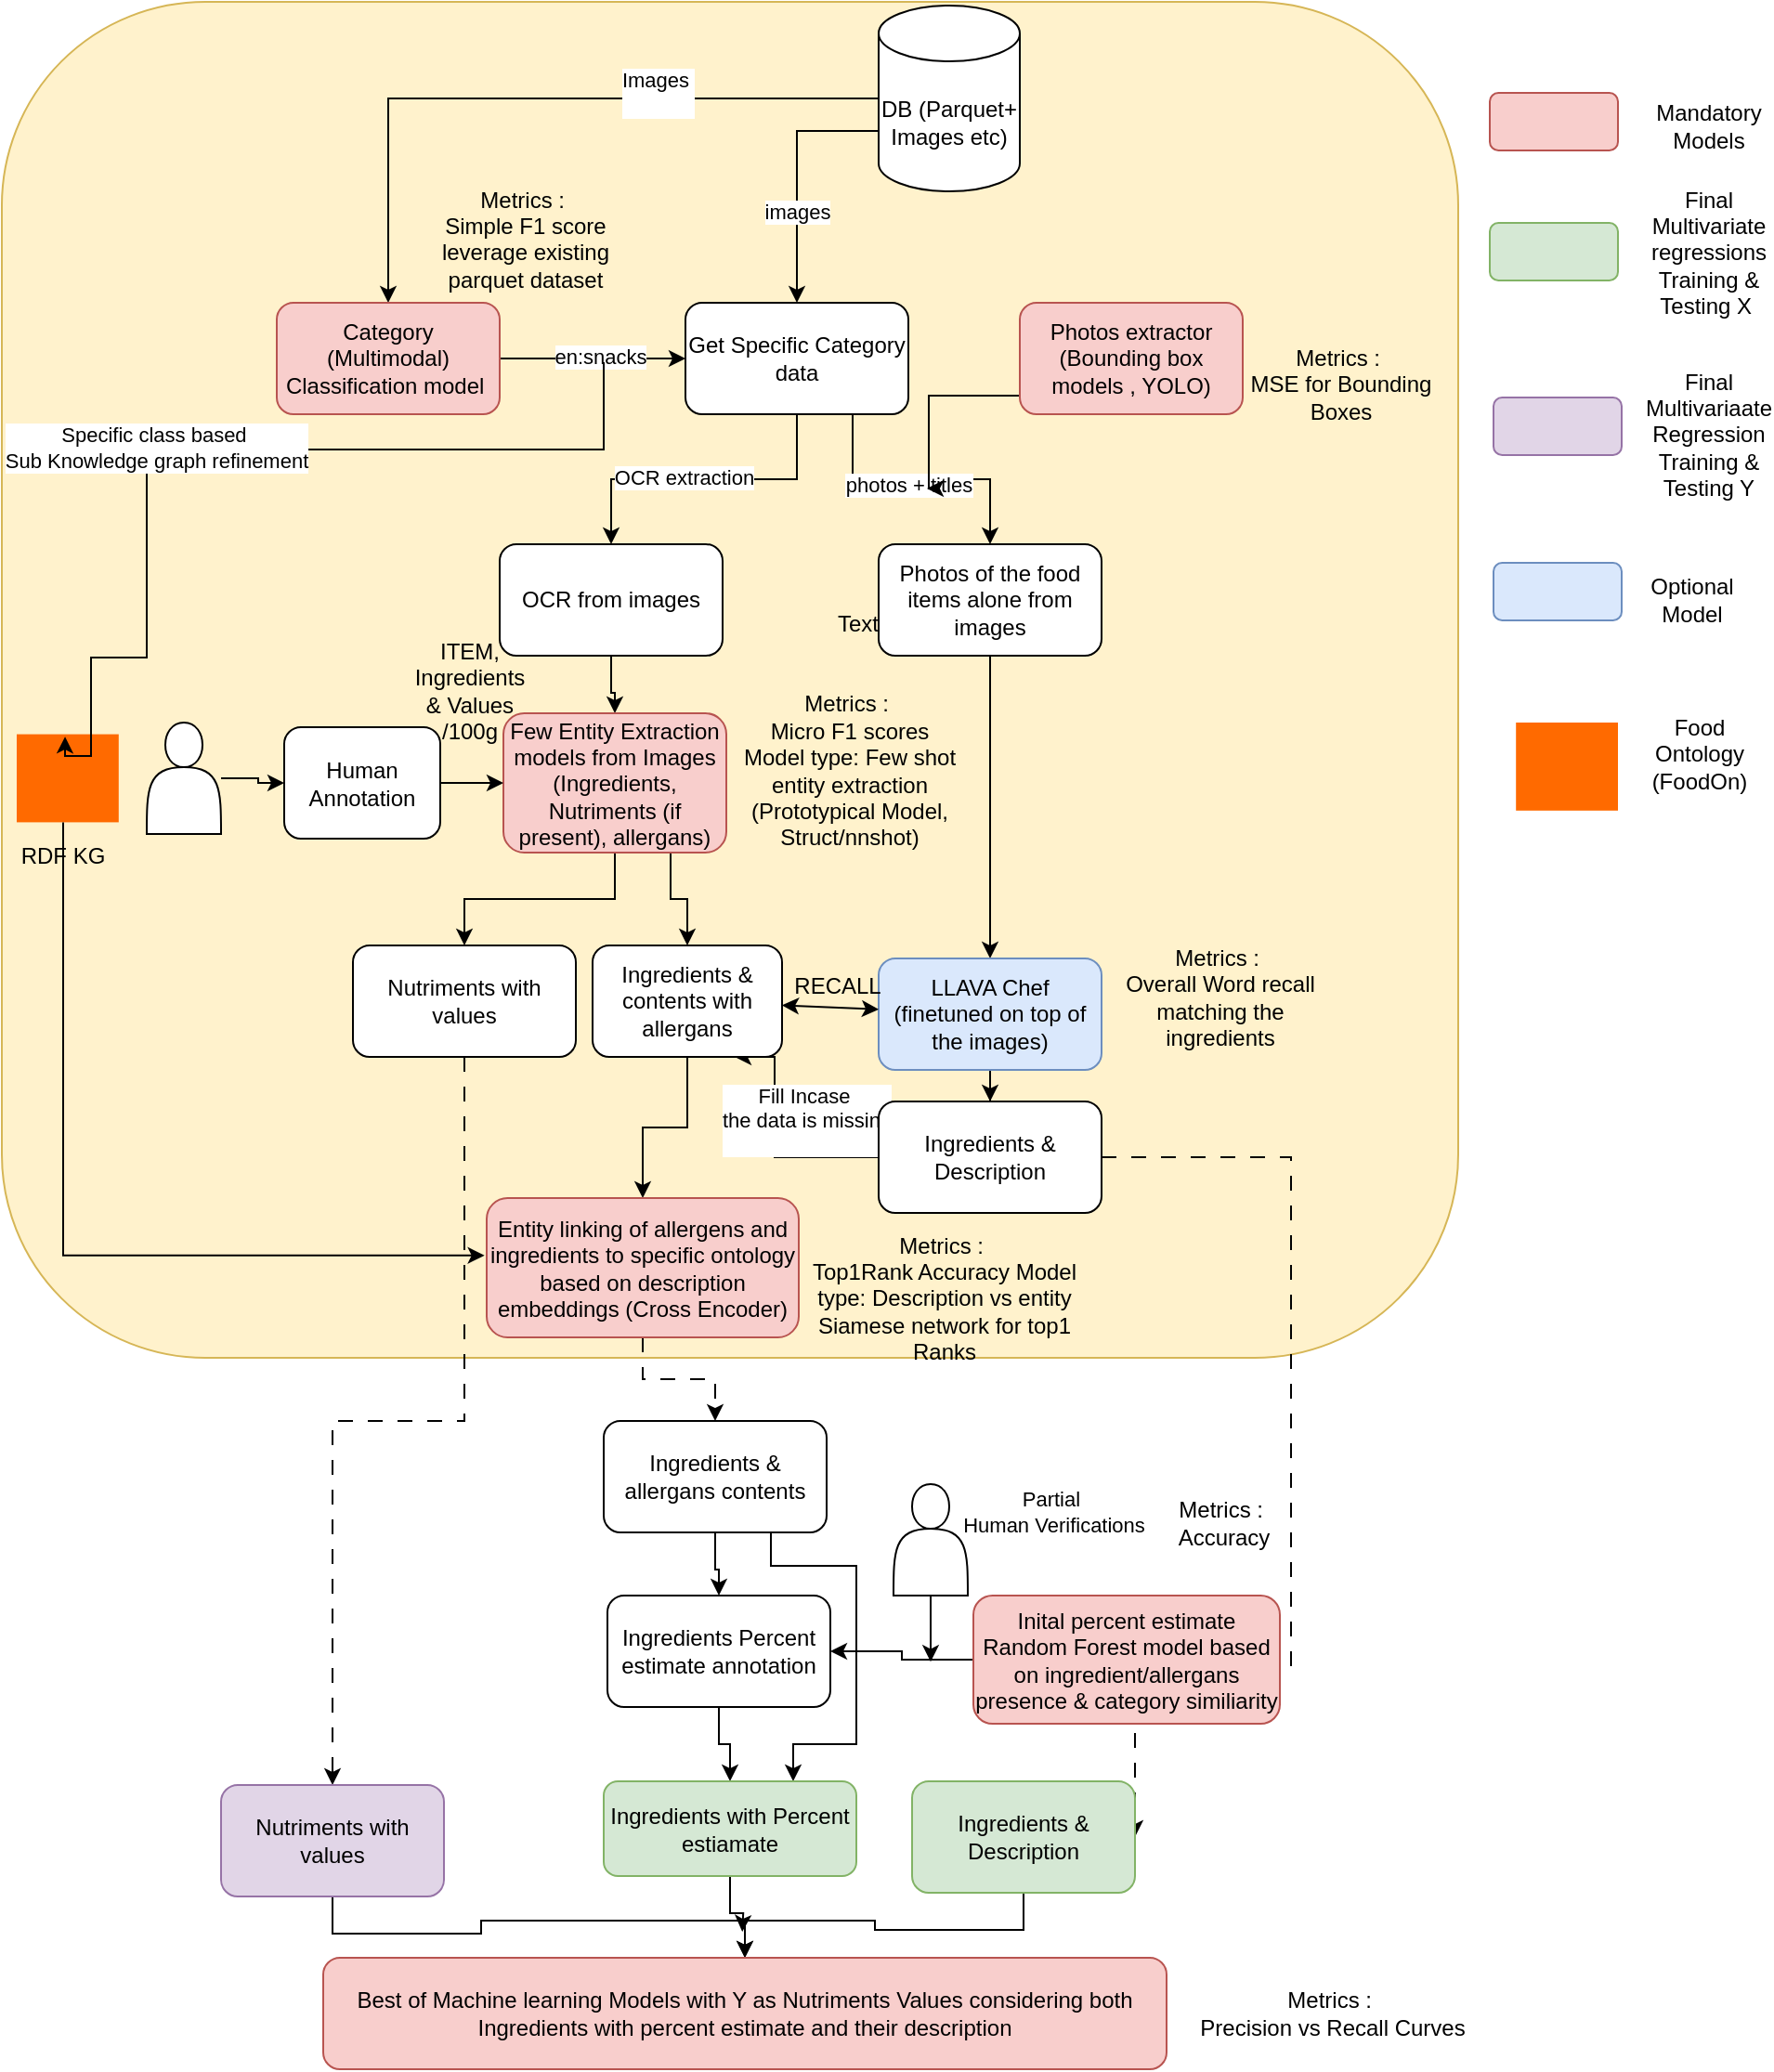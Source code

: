 <mxfile version="27.1.6">
  <diagram name="Page-1" id="QT09Z66isRcmfOBsZCpm">
    <mxGraphModel dx="1869" dy="622" grid="0" gridSize="10" guides="1" tooltips="1" connect="1" arrows="1" fold="1" page="1" pageScale="1" pageWidth="827" pageHeight="1169" math="0" shadow="0">
      <root>
        <mxCell id="0" />
        <mxCell id="1" parent="0" />
        <mxCell id="C5yaauLDrXDxsBTMb6eG-1" value="" style="rounded=1;whiteSpace=wrap;html=1;fillColor=#fff2cc;strokeColor=#d6b656;" parent="1" vertex="1">
          <mxGeometry x="-128" y="118" width="784" height="730" as="geometry" />
        </mxCell>
        <mxCell id="cF8QfP8WDfPO8UW3AcHy-6" style="edgeStyle=orthogonalEdgeStyle;rounded=0;orthogonalLoop=1;jettySize=auto;html=1;entryX=0.5;entryY=0;entryDx=0;entryDy=0;" parent="1" source="cF8QfP8WDfPO8UW3AcHy-2" target="cF8QfP8WDfPO8UW3AcHy-3" edge="1">
          <mxGeometry relative="1" as="geometry" />
        </mxCell>
        <mxCell id="cF8QfP8WDfPO8UW3AcHy-13" value="Images&amp;nbsp;&lt;div&gt;&lt;br style=&quot;font-size: 12px; text-wrap-mode: wrap; background-color: rgb(236, 236, 236);&quot;&gt;&lt;/div&gt;" style="edgeLabel;html=1;align=center;verticalAlign=middle;resizable=0;points=[];" parent="cF8QfP8WDfPO8UW3AcHy-6" vertex="1" connectable="0">
          <mxGeometry x="-0.36" y="-3" relative="1" as="geometry">
            <mxPoint as="offset" />
          </mxGeometry>
        </mxCell>
        <mxCell id="cF8QfP8WDfPO8UW3AcHy-12" style="edgeStyle=orthogonalEdgeStyle;rounded=0;orthogonalLoop=1;jettySize=auto;html=1;exitX=0;exitY=0;exitDx=0;exitDy=67.5;exitPerimeter=0;" parent="1" source="cF8QfP8WDfPO8UW3AcHy-2" target="cF8QfP8WDfPO8UW3AcHy-9" edge="1">
          <mxGeometry relative="1" as="geometry" />
        </mxCell>
        <mxCell id="cF8QfP8WDfPO8UW3AcHy-14" value="images" style="edgeLabel;html=1;align=center;verticalAlign=middle;resizable=0;points=[];" parent="cF8QfP8WDfPO8UW3AcHy-12" vertex="1" connectable="0">
          <mxGeometry x="0.285" relative="1" as="geometry">
            <mxPoint as="offset" />
          </mxGeometry>
        </mxCell>
        <mxCell id="cF8QfP8WDfPO8UW3AcHy-2" value="DB (Parquet+ Images etc)" style="shape=cylinder3;whiteSpace=wrap;html=1;boundedLbl=1;backgroundOutline=1;size=15;" parent="1" vertex="1">
          <mxGeometry x="344" y="120" width="76" height="100" as="geometry" />
        </mxCell>
        <mxCell id="cF8QfP8WDfPO8UW3AcHy-8" style="edgeStyle=orthogonalEdgeStyle;rounded=0;orthogonalLoop=1;jettySize=auto;html=1;entryX=0;entryY=0.5;entryDx=0;entryDy=0;" parent="1" source="cF8QfP8WDfPO8UW3AcHy-3" target="cF8QfP8WDfPO8UW3AcHy-9" edge="1">
          <mxGeometry relative="1" as="geometry">
            <mxPoint x="380" y="310" as="targetPoint" />
          </mxGeometry>
        </mxCell>
        <mxCell id="cF8QfP8WDfPO8UW3AcHy-11" value="en:snacks" style="edgeLabel;html=1;align=center;verticalAlign=middle;resizable=0;points=[];" parent="cF8QfP8WDfPO8UW3AcHy-8" vertex="1" connectable="0">
          <mxGeometry x="0.069" y="1" relative="1" as="geometry">
            <mxPoint as="offset" />
          </mxGeometry>
        </mxCell>
        <mxCell id="cF8QfP8WDfPO8UW3AcHy-3" value="Category (Multimodal) Classification model&amp;nbsp;" style="rounded=1;whiteSpace=wrap;html=1;fillColor=#f8cecc;strokeColor=#b85450;" parent="1" vertex="1">
          <mxGeometry x="20" y="280" width="120" height="60" as="geometry" />
        </mxCell>
        <mxCell id="cF8QfP8WDfPO8UW3AcHy-16" style="edgeStyle=orthogonalEdgeStyle;rounded=0;orthogonalLoop=1;jettySize=auto;html=1;entryX=0.5;entryY=0;entryDx=0;entryDy=0;" parent="1" source="cF8QfP8WDfPO8UW3AcHy-9" target="cF8QfP8WDfPO8UW3AcHy-15" edge="1">
          <mxGeometry relative="1" as="geometry" />
        </mxCell>
        <mxCell id="cF8QfP8WDfPO8UW3AcHy-19" value="OCR extraction" style="edgeLabel;html=1;align=center;verticalAlign=middle;resizable=0;points=[];" parent="cF8QfP8WDfPO8UW3AcHy-16" vertex="1" connectable="0">
          <mxGeometry x="0.127" y="-1" relative="1" as="geometry">
            <mxPoint as="offset" />
          </mxGeometry>
        </mxCell>
        <mxCell id="cF8QfP8WDfPO8UW3AcHy-18" style="edgeStyle=orthogonalEdgeStyle;rounded=0;orthogonalLoop=1;jettySize=auto;html=1;exitX=0.75;exitY=1;exitDx=0;exitDy=0;entryX=0.5;entryY=0;entryDx=0;entryDy=0;" parent="1" source="cF8QfP8WDfPO8UW3AcHy-9" target="cF8QfP8WDfPO8UW3AcHy-17" edge="1">
          <mxGeometry relative="1" as="geometry" />
        </mxCell>
        <mxCell id="cF8QfP8WDfPO8UW3AcHy-20" value="photos + titles" style="edgeLabel;html=1;align=center;verticalAlign=middle;resizable=0;points=[];" parent="cF8QfP8WDfPO8UW3AcHy-18" vertex="1" connectable="0">
          <mxGeometry x="-0.011" y="-3" relative="1" as="geometry">
            <mxPoint x="-6" as="offset" />
          </mxGeometry>
        </mxCell>
        <mxCell id="cF8QfP8WDfPO8UW3AcHy-9" value="Get Specific Category data" style="rounded=1;whiteSpace=wrap;html=1;" parent="1" vertex="1">
          <mxGeometry x="240" y="280" width="120" height="60" as="geometry" />
        </mxCell>
        <mxCell id="cF8QfP8WDfPO8UW3AcHy-27" style="edgeStyle=orthogonalEdgeStyle;rounded=0;orthogonalLoop=1;jettySize=auto;html=1;entryX=0.5;entryY=0;entryDx=0;entryDy=0;" parent="1" source="cF8QfP8WDfPO8UW3AcHy-15" target="cF8QfP8WDfPO8UW3AcHy-25" edge="1">
          <mxGeometry relative="1" as="geometry" />
        </mxCell>
        <mxCell id="cF8QfP8WDfPO8UW3AcHy-15" value="OCR from images" style="rounded=1;whiteSpace=wrap;html=1;" parent="1" vertex="1">
          <mxGeometry x="140" y="410" width="120" height="60" as="geometry" />
        </mxCell>
        <mxCell id="cF8QfP8WDfPO8UW3AcHy-28" style="edgeStyle=orthogonalEdgeStyle;rounded=0;orthogonalLoop=1;jettySize=auto;html=1;" parent="1" source="cF8QfP8WDfPO8UW3AcHy-17" target="cF8QfP8WDfPO8UW3AcHy-26" edge="1">
          <mxGeometry relative="1" as="geometry" />
        </mxCell>
        <mxCell id="cF8QfP8WDfPO8UW3AcHy-17" value="Photos of the food items alone from images" style="rounded=1;whiteSpace=wrap;html=1;" parent="1" vertex="1">
          <mxGeometry x="344" y="410" width="120" height="60" as="geometry" />
        </mxCell>
        <mxCell id="cF8QfP8WDfPO8UW3AcHy-24" style="edgeStyle=orthogonalEdgeStyle;rounded=0;orthogonalLoop=1;jettySize=auto;html=1;" parent="1" source="cF8QfP8WDfPO8UW3AcHy-23" edge="1">
          <mxGeometry relative="1" as="geometry">
            <mxPoint x="370" y="380" as="targetPoint" />
            <Array as="points">
              <mxPoint x="371" y="330" />
            </Array>
          </mxGeometry>
        </mxCell>
        <mxCell id="cF8QfP8WDfPO8UW3AcHy-23" value="Photos extractor (Bounding box models , YOLO)" style="rounded=1;whiteSpace=wrap;html=1;fillColor=#f8cecc;strokeColor=#b85450;" parent="1" vertex="1">
          <mxGeometry x="420" y="280" width="120" height="60" as="geometry" />
        </mxCell>
        <mxCell id="cF8QfP8WDfPO8UW3AcHy-36" style="edgeStyle=orthogonalEdgeStyle;rounded=0;orthogonalLoop=1;jettySize=auto;html=1;" parent="1" source="cF8QfP8WDfPO8UW3AcHy-25" target="cF8QfP8WDfPO8UW3AcHy-35" edge="1">
          <mxGeometry relative="1" as="geometry" />
        </mxCell>
        <mxCell id="C5yaauLDrXDxsBTMb6eG-34" style="edgeStyle=orthogonalEdgeStyle;rounded=0;orthogonalLoop=1;jettySize=auto;html=1;exitX=0.75;exitY=1;exitDx=0;exitDy=0;" parent="1" source="cF8QfP8WDfPO8UW3AcHy-25" target="C5yaauLDrXDxsBTMb6eG-32" edge="1">
          <mxGeometry relative="1" as="geometry" />
        </mxCell>
        <mxCell id="cF8QfP8WDfPO8UW3AcHy-25" value="Few Entity Extraction models from Images (Ingredients, Nutriments (if present), allergans)" style="rounded=1;whiteSpace=wrap;html=1;fillColor=#f8cecc;strokeColor=#b85450;" parent="1" vertex="1">
          <mxGeometry x="142" y="501" width="120" height="75" as="geometry" />
        </mxCell>
        <mxCell id="cF8QfP8WDfPO8UW3AcHy-33" style="edgeStyle=orthogonalEdgeStyle;rounded=0;orthogonalLoop=1;jettySize=auto;html=1;" parent="1" source="cF8QfP8WDfPO8UW3AcHy-26" target="cF8QfP8WDfPO8UW3AcHy-32" edge="1">
          <mxGeometry relative="1" as="geometry" />
        </mxCell>
        <mxCell id="cF8QfP8WDfPO8UW3AcHy-26" value="LLAVA Chef (finetuned on top of the images)" style="rounded=1;whiteSpace=wrap;html=1;fillColor=#dae8fc;strokeColor=#6c8ebf;" parent="1" vertex="1">
          <mxGeometry x="344" y="633" width="120" height="60" as="geometry" />
        </mxCell>
        <mxCell id="C5yaauLDrXDxsBTMb6eG-47" style="edgeStyle=orthogonalEdgeStyle;rounded=0;orthogonalLoop=1;jettySize=auto;html=1;entryX=1;entryY=0.5;entryDx=0;entryDy=0;dashed=1;dashPattern=8 8;" parent="1" source="cF8QfP8WDfPO8UW3AcHy-32" target="C5yaauLDrXDxsBTMb6eG-46" edge="1">
          <mxGeometry relative="1" as="geometry">
            <Array as="points">
              <mxPoint x="566" y="740" />
              <mxPoint x="566" y="1015" />
            </Array>
          </mxGeometry>
        </mxCell>
        <mxCell id="C5yaauLDrXDxsBTMb6eG-58" style="edgeStyle=orthogonalEdgeStyle;rounded=0;orthogonalLoop=1;jettySize=auto;html=1;entryX=0.75;entryY=1;entryDx=0;entryDy=0;" parent="1" source="cF8QfP8WDfPO8UW3AcHy-32" target="C5yaauLDrXDxsBTMb6eG-32" edge="1">
          <mxGeometry relative="1" as="geometry">
            <Array as="points">
              <mxPoint x="288" y="740" />
              <mxPoint x="288" y="686" />
            </Array>
          </mxGeometry>
        </mxCell>
        <mxCell id="C5yaauLDrXDxsBTMb6eG-59" value="Fill Incase&amp;nbsp;&lt;div&gt;the data is missing&lt;div&gt;&lt;br&gt;&lt;/div&gt;&lt;/div&gt;" style="edgeLabel;html=1;align=center;verticalAlign=middle;resizable=0;points=[];" parent="C5yaauLDrXDxsBTMb6eG-58" vertex="1" connectable="0">
          <mxGeometry x="-0.06" y="2" relative="1" as="geometry">
            <mxPoint x="19" y="-14" as="offset" />
          </mxGeometry>
        </mxCell>
        <mxCell id="cF8QfP8WDfPO8UW3AcHy-32" value="Ingredients &amp;amp; Description" style="rounded=1;whiteSpace=wrap;html=1;" parent="1" vertex="1">
          <mxGeometry x="344" y="710" width="120" height="60" as="geometry" />
        </mxCell>
        <mxCell id="C5yaauLDrXDxsBTMb6eG-43" style="edgeStyle=orthogonalEdgeStyle;rounded=0;orthogonalLoop=1;jettySize=auto;html=1;entryX=0.5;entryY=0;entryDx=0;entryDy=0;dashed=1;dashPattern=8 8;" parent="1" source="cF8QfP8WDfPO8UW3AcHy-35" target="C5yaauLDrXDxsBTMb6eG-42" edge="1">
          <mxGeometry relative="1" as="geometry" />
        </mxCell>
        <mxCell id="cF8QfP8WDfPO8UW3AcHy-35" value="Nutriments with values" style="rounded=1;whiteSpace=wrap;html=1;" parent="1" vertex="1">
          <mxGeometry x="61" y="626" width="120" height="60" as="geometry" />
        </mxCell>
        <mxCell id="C5yaauLDrXDxsBTMb6eG-45" style="edgeStyle=orthogonalEdgeStyle;rounded=0;orthogonalLoop=1;jettySize=auto;html=1;dashed=1;dashPattern=8 8;" parent="1" source="lS_dvtOc7R87q7WZRJBE-18" target="C5yaauLDrXDxsBTMb6eG-44" edge="1">
          <mxGeometry relative="1" as="geometry" />
        </mxCell>
        <mxCell id="lS_dvtOc7R87q7WZRJBE-20" style="edgeStyle=orthogonalEdgeStyle;rounded=0;orthogonalLoop=1;jettySize=auto;html=1;entryX=0.5;entryY=0;entryDx=0;entryDy=0;" edge="1" parent="1" source="C5yaauLDrXDxsBTMb6eG-32" target="lS_dvtOc7R87q7WZRJBE-18">
          <mxGeometry relative="1" as="geometry" />
        </mxCell>
        <mxCell id="C5yaauLDrXDxsBTMb6eG-32" value="Ingredients &amp;amp; contents with allergans" style="rounded=1;whiteSpace=wrap;html=1;" parent="1" vertex="1">
          <mxGeometry x="190" y="626" width="102" height="60" as="geometry" />
        </mxCell>
        <mxCell id="C5yaauLDrXDxsBTMb6eG-35" value="" style="endArrow=classic;startArrow=classic;html=1;rounded=0;" parent="1" source="C5yaauLDrXDxsBTMb6eG-32" target="cF8QfP8WDfPO8UW3AcHy-26" edge="1">
          <mxGeometry width="50" height="50" relative="1" as="geometry">
            <mxPoint x="442" y="582" as="sourcePoint" />
            <mxPoint x="492" y="532" as="targetPoint" />
          </mxGeometry>
        </mxCell>
        <mxCell id="C5yaauLDrXDxsBTMb6eG-36" value="RECALL" style="text;html=1;align=center;verticalAlign=middle;whiteSpace=wrap;rounded=0;" parent="1" vertex="1">
          <mxGeometry x="292" y="633" width="60" height="30" as="geometry" />
        </mxCell>
        <mxCell id="C5yaauLDrXDxsBTMb6eG-39" style="edgeStyle=orthogonalEdgeStyle;rounded=0;orthogonalLoop=1;jettySize=auto;html=1;entryX=0;entryY=0.5;entryDx=0;entryDy=0;" parent="1" source="C5yaauLDrXDxsBTMb6eG-37" target="C5yaauLDrXDxsBTMb6eG-38" edge="1">
          <mxGeometry relative="1" as="geometry" />
        </mxCell>
        <mxCell id="C5yaauLDrXDxsBTMb6eG-37" value="" style="shape=actor;whiteSpace=wrap;html=1;" parent="1" vertex="1">
          <mxGeometry x="-50" y="506" width="40" height="60" as="geometry" />
        </mxCell>
        <mxCell id="C5yaauLDrXDxsBTMb6eG-40" style="edgeStyle=orthogonalEdgeStyle;rounded=0;orthogonalLoop=1;jettySize=auto;html=1;entryX=0;entryY=0.5;entryDx=0;entryDy=0;" parent="1" source="C5yaauLDrXDxsBTMb6eG-38" target="cF8QfP8WDfPO8UW3AcHy-25" edge="1">
          <mxGeometry relative="1" as="geometry" />
        </mxCell>
        <mxCell id="C5yaauLDrXDxsBTMb6eG-38" value="Human Annotation" style="rounded=1;whiteSpace=wrap;html=1;" parent="1" vertex="1">
          <mxGeometry x="24" y="508.5" width="84" height="60" as="geometry" />
        </mxCell>
        <mxCell id="C5yaauLDrXDxsBTMb6eG-61" style="edgeStyle=orthogonalEdgeStyle;rounded=0;orthogonalLoop=1;jettySize=auto;html=1;" parent="1" source="C5yaauLDrXDxsBTMb6eG-42" target="C5yaauLDrXDxsBTMb6eG-57" edge="1">
          <mxGeometry relative="1" as="geometry" />
        </mxCell>
        <mxCell id="C5yaauLDrXDxsBTMb6eG-42" value="Nutriments with values" style="rounded=1;whiteSpace=wrap;html=1;fillColor=#e1d5e7;strokeColor=#9673a6;" parent="1" vertex="1">
          <mxGeometry x="-10" y="1078" width="120" height="60" as="geometry" />
        </mxCell>
        <mxCell id="C5yaauLDrXDxsBTMb6eG-52" style="edgeStyle=orthogonalEdgeStyle;rounded=0;orthogonalLoop=1;jettySize=auto;html=1;entryX=0.5;entryY=0;entryDx=0;entryDy=0;" parent="1" source="C5yaauLDrXDxsBTMb6eG-44" target="C5yaauLDrXDxsBTMb6eG-50" edge="1">
          <mxGeometry relative="1" as="geometry" />
        </mxCell>
        <mxCell id="C5yaauLDrXDxsBTMb6eG-55" style="edgeStyle=orthogonalEdgeStyle;rounded=0;orthogonalLoop=1;jettySize=auto;html=1;exitX=0.75;exitY=1;exitDx=0;exitDy=0;entryX=0.75;entryY=0;entryDx=0;entryDy=0;" parent="1" source="C5yaauLDrXDxsBTMb6eG-44" target="C5yaauLDrXDxsBTMb6eG-53" edge="1">
          <mxGeometry relative="1" as="geometry">
            <Array as="points">
              <mxPoint x="286" y="960" />
              <mxPoint x="332" y="960" />
              <mxPoint x="332" y="1056" />
              <mxPoint x="298" y="1056" />
            </Array>
          </mxGeometry>
        </mxCell>
        <mxCell id="C5yaauLDrXDxsBTMb6eG-44" value="Ingredients &amp;amp; allergans contents" style="rounded=1;whiteSpace=wrap;html=1;" parent="1" vertex="1">
          <mxGeometry x="196" y="882" width="120" height="60" as="geometry" />
        </mxCell>
        <mxCell id="C5yaauLDrXDxsBTMb6eG-62" style="edgeStyle=orthogonalEdgeStyle;rounded=0;orthogonalLoop=1;jettySize=auto;html=1;entryX=0.5;entryY=0;entryDx=0;entryDy=0;" parent="1" source="C5yaauLDrXDxsBTMb6eG-46" target="C5yaauLDrXDxsBTMb6eG-57" edge="1">
          <mxGeometry relative="1" as="geometry" />
        </mxCell>
        <mxCell id="C5yaauLDrXDxsBTMb6eG-46" value="Ingredients &amp;amp; Description" style="rounded=1;whiteSpace=wrap;html=1;fillColor=#d5e8d4;strokeColor=#82b366;" parent="1" vertex="1">
          <mxGeometry x="362" y="1076" width="120" height="60" as="geometry" />
        </mxCell>
        <mxCell id="lS_dvtOc7R87q7WZRJBE-13" style="edgeStyle=orthogonalEdgeStyle;rounded=0;orthogonalLoop=1;jettySize=auto;html=1;" edge="1" parent="1" source="C5yaauLDrXDxsBTMb6eG-49">
          <mxGeometry relative="1" as="geometry">
            <mxPoint x="372" y="1011.667" as="targetPoint" />
          </mxGeometry>
        </mxCell>
        <mxCell id="C5yaauLDrXDxsBTMb6eG-49" value="" style="shape=actor;whiteSpace=wrap;html=1;" parent="1" vertex="1">
          <mxGeometry x="352" y="916" width="40" height="60" as="geometry" />
        </mxCell>
        <mxCell id="C5yaauLDrXDxsBTMb6eG-54" style="edgeStyle=orthogonalEdgeStyle;rounded=0;orthogonalLoop=1;jettySize=auto;html=1;entryX=0.5;entryY=0;entryDx=0;entryDy=0;" parent="1" source="C5yaauLDrXDxsBTMb6eG-50" target="C5yaauLDrXDxsBTMb6eG-53" edge="1">
          <mxGeometry relative="1" as="geometry" />
        </mxCell>
        <mxCell id="C5yaauLDrXDxsBTMb6eG-50" value="Ingredients Percent estimate annotation" style="rounded=1;whiteSpace=wrap;html=1;" parent="1" vertex="1">
          <mxGeometry x="198" y="976" width="120" height="60" as="geometry" />
        </mxCell>
        <mxCell id="C5yaauLDrXDxsBTMb6eG-63" style="edgeStyle=orthogonalEdgeStyle;rounded=0;orthogonalLoop=1;jettySize=auto;html=1;" parent="1" source="C5yaauLDrXDxsBTMb6eG-53" edge="1">
          <mxGeometry relative="1" as="geometry">
            <mxPoint x="270.6" y="1157.0" as="targetPoint" />
          </mxGeometry>
        </mxCell>
        <mxCell id="C5yaauLDrXDxsBTMb6eG-53" value="Ingredients with Percent estiamate" style="rounded=1;whiteSpace=wrap;html=1;fillColor=#d5e8d4;strokeColor=#82b366;" parent="1" vertex="1">
          <mxGeometry x="196" y="1076" width="136" height="51" as="geometry" />
        </mxCell>
        <mxCell id="C5yaauLDrXDxsBTMb6eG-57" value="Best of Machine learning Models with Y as Nutriments Values considering both Ingredients with percent estimate and their description" style="rounded=1;whiteSpace=wrap;html=1;fillColor=#f8cecc;strokeColor=#b85450;" parent="1" vertex="1">
          <mxGeometry x="45" y="1171" width="454" height="60" as="geometry" />
        </mxCell>
        <mxCell id="CO1UvkLrPfOnZ68Yw96--2" value="" style="rounded=1;whiteSpace=wrap;html=1;fillColor=#f8cecc;strokeColor=#b85450;" parent="1" vertex="1">
          <mxGeometry x="673" y="167" width="69" height="31" as="geometry" />
        </mxCell>
        <mxCell id="CO1UvkLrPfOnZ68Yw96--3" value="" style="rounded=1;whiteSpace=wrap;html=1;fillColor=#d5e8d4;strokeColor=#82b366;" parent="1" vertex="1">
          <mxGeometry x="673" y="237" width="69" height="31" as="geometry" />
        </mxCell>
        <mxCell id="CO1UvkLrPfOnZ68Yw96--4" value="" style="rounded=1;whiteSpace=wrap;html=1;fillColor=#e1d5e7;strokeColor=#9673a6;" parent="1" vertex="1">
          <mxGeometry x="675" y="331" width="69" height="31" as="geometry" />
        </mxCell>
        <mxCell id="lS_dvtOc7R87q7WZRJBE-1" value="ITEM, Ingredients &amp;amp; Values /100g" style="text;html=1;align=center;verticalAlign=middle;whiteSpace=wrap;rounded=0;" vertex="1" parent="1">
          <mxGeometry x="94" y="474" width="60" height="30" as="geometry" />
        </mxCell>
        <mxCell id="lS_dvtOc7R87q7WZRJBE-3" value="Metrics :&amp;nbsp;&lt;div&gt;Micro F1 scores&lt;/div&gt;&lt;div&gt;Model type: Few shot entity extraction (Prototypical Model, Struct/nnshot)&lt;/div&gt;" style="text;html=1;align=center;verticalAlign=middle;whiteSpace=wrap;rounded=0;" vertex="1" parent="1">
          <mxGeometry x="270" y="517" width="117" height="30" as="geometry" />
        </mxCell>
        <mxCell id="lS_dvtOc7R87q7WZRJBE-4" value="Metrics :&amp;nbsp;&lt;div&gt;Overall Word recall matching the ingredients&lt;/div&gt;" style="text;html=1;align=center;verticalAlign=middle;whiteSpace=wrap;rounded=0;" vertex="1" parent="1">
          <mxGeometry x="475" y="639" width="106" height="30" as="geometry" />
        </mxCell>
        <mxCell id="lS_dvtOc7R87q7WZRJBE-5" value="Metrics :&amp;nbsp;&lt;div&gt;MSE for Bounding Boxes&lt;/div&gt;" style="text;html=1;align=center;verticalAlign=middle;whiteSpace=wrap;rounded=0;" vertex="1" parent="1">
          <mxGeometry x="540" y="309" width="106" height="30" as="geometry" />
        </mxCell>
        <mxCell id="lS_dvtOc7R87q7WZRJBE-6" value="Metrics :&amp;nbsp;&lt;div&gt;Simple F1 score&lt;/div&gt;&lt;div&gt;leverage existing parquet dataset&lt;/div&gt;&lt;div&gt;&lt;br&gt;&lt;/div&gt;" style="text;html=1;align=center;verticalAlign=middle;whiteSpace=wrap;rounded=0;" vertex="1" parent="1">
          <mxGeometry x="101" y="238" width="106" height="30" as="geometry" />
        </mxCell>
        <mxCell id="lS_dvtOc7R87q7WZRJBE-7" value="Mandatory Models" style="text;html=1;align=center;verticalAlign=middle;whiteSpace=wrap;rounded=0;" vertex="1" parent="1">
          <mxGeometry x="761" y="170" width="60" height="30" as="geometry" />
        </mxCell>
        <mxCell id="lS_dvtOc7R87q7WZRJBE-8" value="Final Multivariate regressions Training &amp;amp; Testing X&amp;nbsp;" style="text;html=1;align=center;verticalAlign=middle;whiteSpace=wrap;rounded=0;" vertex="1" parent="1">
          <mxGeometry x="761" y="238" width="60" height="30" as="geometry" />
        </mxCell>
        <mxCell id="lS_dvtOc7R87q7WZRJBE-9" value="Final Multivariaate&lt;div&gt;Regression Training &amp;amp; Testing Y&lt;/div&gt;" style="text;html=1;align=center;verticalAlign=middle;whiteSpace=wrap;rounded=0;" vertex="1" parent="1">
          <mxGeometry x="761" y="336" width="60" height="30" as="geometry" />
        </mxCell>
        <mxCell id="lS_dvtOc7R87q7WZRJBE-12" style="edgeStyle=orthogonalEdgeStyle;rounded=0;orthogonalLoop=1;jettySize=auto;html=1;entryX=1;entryY=0.5;entryDx=0;entryDy=0;" edge="1" parent="1" source="lS_dvtOc7R87q7WZRJBE-11" target="C5yaauLDrXDxsBTMb6eG-50">
          <mxGeometry relative="1" as="geometry" />
        </mxCell>
        <mxCell id="lS_dvtOc7R87q7WZRJBE-11" value="Inital percent estimate Random Forest model based on ingredient/allergans presence &amp;amp; category similiarity" style="rounded=1;whiteSpace=wrap;html=1;fillColor=#f8cecc;strokeColor=#b85450;" vertex="1" parent="1">
          <mxGeometry x="395" y="976" width="165" height="69" as="geometry" />
        </mxCell>
        <mxCell id="lS_dvtOc7R87q7WZRJBE-14" value="&lt;div&gt;&lt;div&gt;Partial&amp;nbsp;&lt;/div&gt;&lt;div&gt;Human Verifications&lt;/div&gt;&lt;/div&gt;" style="edgeLabel;html=1;align=center;verticalAlign=middle;resizable=0;points=[];" vertex="1" connectable="0" parent="1">
          <mxGeometry x="438" y="931" as="geometry" />
        </mxCell>
        <mxCell id="lS_dvtOc7R87q7WZRJBE-15" value="Metrics :&amp;nbsp;&lt;div&gt;Accuracy&lt;/div&gt;" style="text;html=1;align=center;verticalAlign=middle;whiteSpace=wrap;rounded=0;" vertex="1" parent="1">
          <mxGeometry x="500" y="922" width="60" height="30" as="geometry" />
        </mxCell>
        <mxCell id="lS_dvtOc7R87q7WZRJBE-16" value="" style="rounded=1;whiteSpace=wrap;html=1;fillColor=#dae8fc;strokeColor=#6c8ebf;" vertex="1" parent="1">
          <mxGeometry x="675" y="420" width="69" height="31" as="geometry" />
        </mxCell>
        <mxCell id="lS_dvtOc7R87q7WZRJBE-17" value="Optional Model" style="text;html=1;align=center;verticalAlign=middle;whiteSpace=wrap;rounded=0;" vertex="1" parent="1">
          <mxGeometry x="752" y="425" width="60" height="30" as="geometry" />
        </mxCell>
        <mxCell id="lS_dvtOc7R87q7WZRJBE-18" value="Entity linking of allergens and ingredients to specific ontology based on description embeddings (Cross Encoder)" style="rounded=1;whiteSpace=wrap;html=1;fillColor=#f8cecc;strokeColor=#b85450;" vertex="1" parent="1">
          <mxGeometry x="133" y="762" width="168" height="75" as="geometry" />
        </mxCell>
        <mxCell id="lS_dvtOc7R87q7WZRJBE-21" value="Metrics :&amp;nbsp;&lt;div&gt;&lt;span style=&quot;background-color: transparent; color: light-dark(rgb(0, 0, 0), rgb(255, 255, 255));&quot;&gt;Top1Rank Accuracy Model type: Description vs entity Siamese network for top1 Ranks&lt;/span&gt;&lt;/div&gt;" style="text;html=1;align=center;verticalAlign=middle;whiteSpace=wrap;rounded=0;" vertex="1" parent="1">
          <mxGeometry x="295" y="801" width="169" height="30" as="geometry" />
        </mxCell>
        <mxCell id="lS_dvtOc7R87q7WZRJBE-22" value="Metrics :&amp;nbsp;&lt;div&gt;&lt;span style=&quot;background-color: transparent; color: light-dark(rgb(0, 0, 0), rgb(255, 255, 255));&quot;&gt;Precision vs Recall Curves&lt;/span&gt;&lt;/div&gt;" style="text;html=1;align=center;verticalAlign=middle;whiteSpace=wrap;rounded=0;" vertex="1" parent="1">
          <mxGeometry x="504" y="1186" width="169" height="30" as="geometry" />
        </mxCell>
        <mxCell id="lS_dvtOc7R87q7WZRJBE-23" value="" style="points=[];aspect=fixed;html=1;align=center;shadow=0;dashed=0;fillColor=#FF6A00;strokeColor=none;shape=mxgraph.alibaba_cloud.gdb_graph_database;" vertex="1" parent="1">
          <mxGeometry x="-120" y="512.3" width="54.9" height="47.4" as="geometry" />
        </mxCell>
        <mxCell id="lS_dvtOc7R87q7WZRJBE-24" value="RDF KG" style="text;html=1;align=center;verticalAlign=middle;whiteSpace=wrap;rounded=0;" vertex="1" parent="1">
          <mxGeometry x="-125.1" y="563" width="60" height="30" as="geometry" />
        </mxCell>
        <mxCell id="lS_dvtOc7R87q7WZRJBE-25" style="edgeStyle=orthogonalEdgeStyle;rounded=0;orthogonalLoop=1;jettySize=auto;html=1;entryX=-0.007;entryY=0.412;entryDx=0;entryDy=0;entryPerimeter=0;" edge="1" parent="1" source="lS_dvtOc7R87q7WZRJBE-23" target="lS_dvtOc7R87q7WZRJBE-18">
          <mxGeometry relative="1" as="geometry">
            <Array as="points">
              <mxPoint x="-95" y="793" />
            </Array>
          </mxGeometry>
        </mxCell>
        <mxCell id="lS_dvtOc7R87q7WZRJBE-29" style="edgeStyle=orthogonalEdgeStyle;rounded=0;orthogonalLoop=1;jettySize=auto;html=1;entryX=0.474;entryY=0.027;entryDx=0;entryDy=0;entryPerimeter=0;" edge="1" parent="1" target="lS_dvtOc7R87q7WZRJBE-23">
          <mxGeometry relative="1" as="geometry">
            <mxPoint x="196" y="312" as="sourcePoint" />
            <mxPoint x="61" y="449" as="targetPoint" />
            <Array as="points">
              <mxPoint x="196" y="359" />
              <mxPoint x="-50" y="359" />
              <mxPoint x="-50" y="471" />
              <mxPoint x="-80" y="471" />
              <mxPoint x="-80" y="524" />
              <mxPoint x="-94" y="524" />
            </Array>
          </mxGeometry>
        </mxCell>
        <mxCell id="lS_dvtOc7R87q7WZRJBE-30" value="Specific class based&amp;nbsp;&lt;div&gt;Sub Knowledge graph refinement&lt;/div&gt;" style="edgeLabel;html=1;align=center;verticalAlign=middle;resizable=0;points=[];" vertex="1" connectable="0" parent="lS_dvtOc7R87q7WZRJBE-29">
          <mxGeometry x="0.127" y="-1" relative="1" as="geometry">
            <mxPoint as="offset" />
          </mxGeometry>
        </mxCell>
        <mxCell id="lS_dvtOc7R87q7WZRJBE-31" value="" style="points=[];aspect=fixed;html=1;align=center;shadow=0;dashed=0;fillColor=#FF6A00;strokeColor=none;shape=mxgraph.alibaba_cloud.gdb_graph_database;" vertex="1" parent="1">
          <mxGeometry x="687.1" y="506" width="54.9" height="47.4" as="geometry" />
        </mxCell>
        <mxCell id="lS_dvtOc7R87q7WZRJBE-32" value="Food Ontology&lt;div&gt;(FoodOn)&lt;div&gt;&lt;br&gt;&lt;/div&gt;&lt;/div&gt;" style="text;html=1;align=center;verticalAlign=middle;whiteSpace=wrap;rounded=0;" vertex="1" parent="1">
          <mxGeometry x="756" y="514.7" width="60" height="30" as="geometry" />
        </mxCell>
        <mxCell id="lS_dvtOc7R87q7WZRJBE-33" value="Text" style="text;strokeColor=none;align=center;fillColor=none;html=1;verticalAlign=middle;whiteSpace=wrap;rounded=0;" vertex="1" parent="1">
          <mxGeometry x="303" y="438" width="60" height="30" as="geometry" />
        </mxCell>
      </root>
    </mxGraphModel>
  </diagram>
</mxfile>
